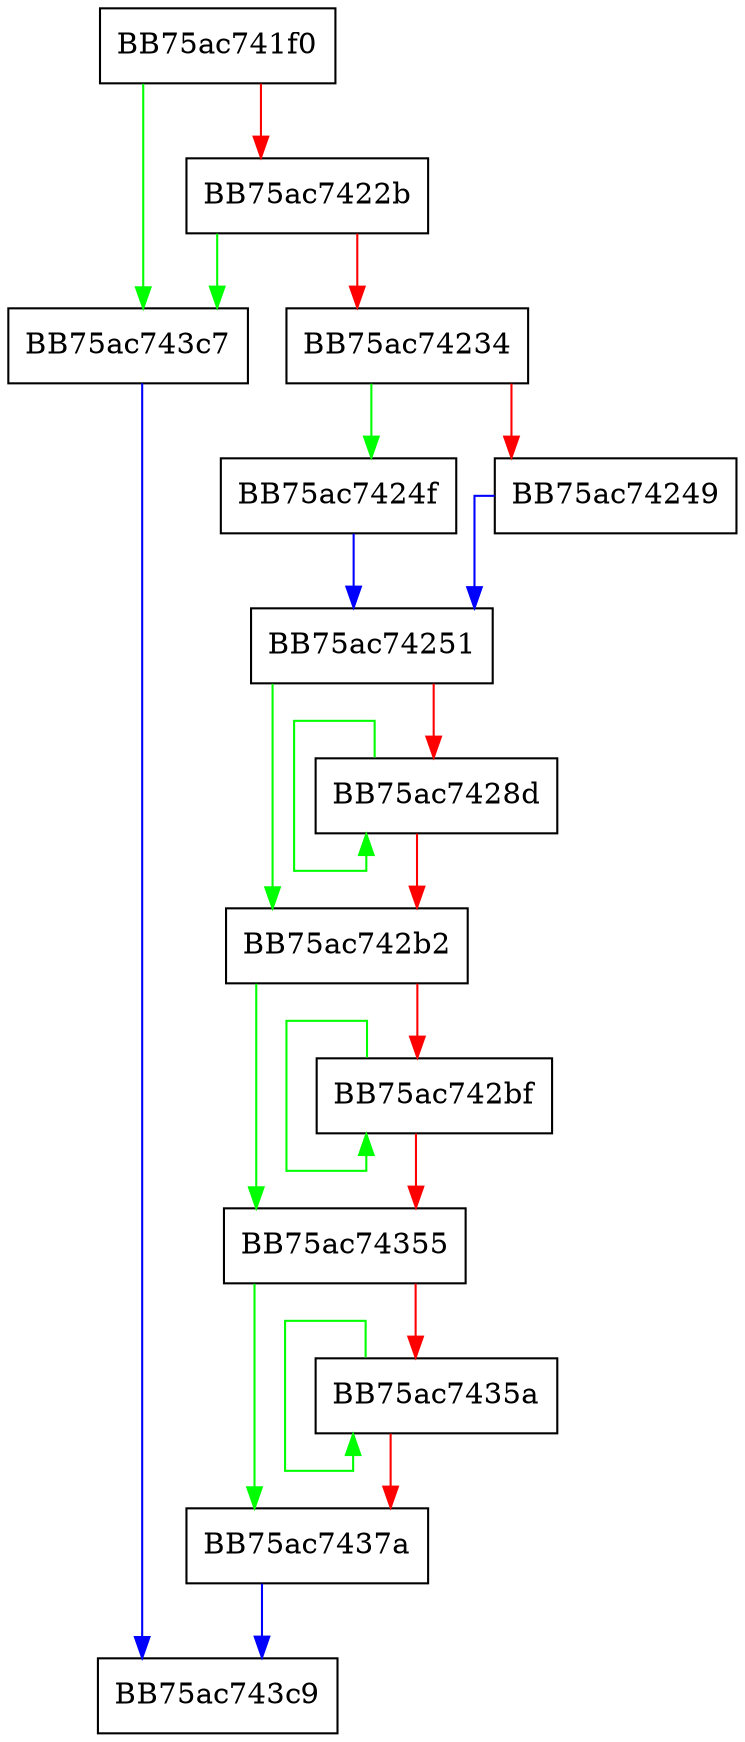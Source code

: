 digraph Load {
  node [shape="box"];
  graph [splines=ortho];
  BB75ac741f0 -> BB75ac743c7 [color="green"];
  BB75ac741f0 -> BB75ac7422b [color="red"];
  BB75ac7422b -> BB75ac743c7 [color="green"];
  BB75ac7422b -> BB75ac74234 [color="red"];
  BB75ac74234 -> BB75ac7424f [color="green"];
  BB75ac74234 -> BB75ac74249 [color="red"];
  BB75ac74249 -> BB75ac74251 [color="blue"];
  BB75ac7424f -> BB75ac74251 [color="blue"];
  BB75ac74251 -> BB75ac742b2 [color="green"];
  BB75ac74251 -> BB75ac7428d [color="red"];
  BB75ac7428d -> BB75ac7428d [color="green"];
  BB75ac7428d -> BB75ac742b2 [color="red"];
  BB75ac742b2 -> BB75ac74355 [color="green"];
  BB75ac742b2 -> BB75ac742bf [color="red"];
  BB75ac742bf -> BB75ac742bf [color="green"];
  BB75ac742bf -> BB75ac74355 [color="red"];
  BB75ac74355 -> BB75ac7437a [color="green"];
  BB75ac74355 -> BB75ac7435a [color="red"];
  BB75ac7435a -> BB75ac7435a [color="green"];
  BB75ac7435a -> BB75ac7437a [color="red"];
  BB75ac7437a -> BB75ac743c9 [color="blue"];
  BB75ac743c7 -> BB75ac743c9 [color="blue"];
}